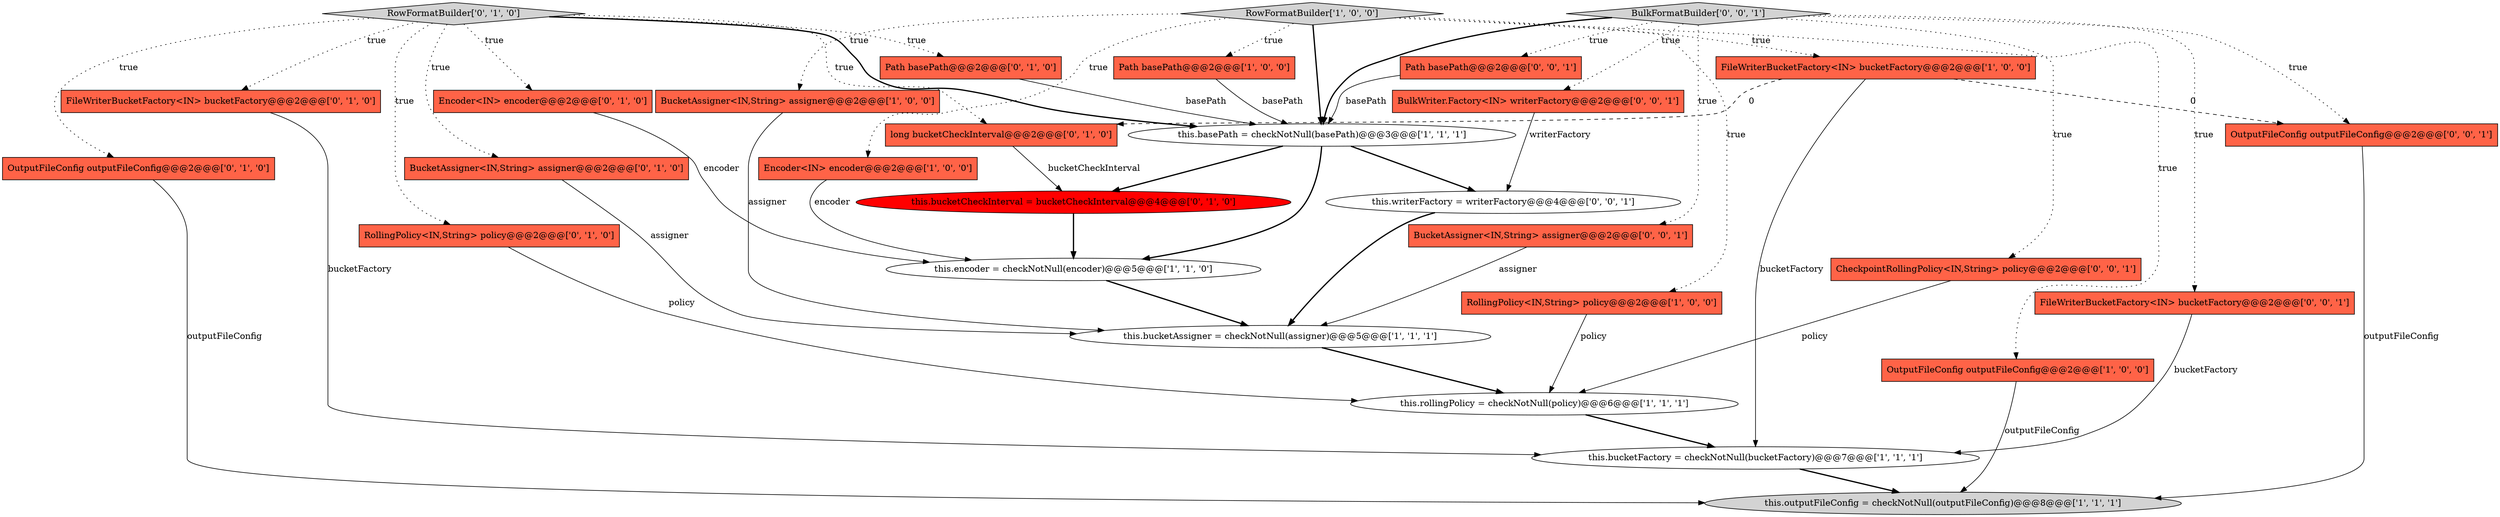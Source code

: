 digraph {
17 [style = filled, label = "FileWriterBucketFactory<IN> bucketFactory@@@2@@@['0', '1', '0']", fillcolor = tomato, shape = box image = "AAA0AAABBB2BBB"];
23 [style = filled, label = "BulkWriter.Factory<IN> writerFactory@@@2@@@['0', '0', '1']", fillcolor = tomato, shape = box image = "AAA0AAABBB3BBB"];
10 [style = filled, label = "BucketAssigner<IN,String> assigner@@@2@@@['1', '0', '0']", fillcolor = tomato, shape = box image = "AAA0AAABBB1BBB"];
0 [style = filled, label = "Encoder<IN> encoder@@@2@@@['1', '0', '0']", fillcolor = tomato, shape = box image = "AAA0AAABBB1BBB"];
27 [style = filled, label = "BucketAssigner<IN,String> assigner@@@2@@@['0', '0', '1']", fillcolor = tomato, shape = box image = "AAA0AAABBB3BBB"];
2 [style = filled, label = "this.bucketAssigner = checkNotNull(assigner)@@@5@@@['1', '1', '1']", fillcolor = white, shape = ellipse image = "AAA0AAABBB1BBB"];
26 [style = filled, label = "FileWriterBucketFactory<IN> bucketFactory@@@2@@@['0', '0', '1']", fillcolor = tomato, shape = box image = "AAA0AAABBB3BBB"];
14 [style = filled, label = "RowFormatBuilder['0', '1', '0']", fillcolor = lightgray, shape = diamond image = "AAA0AAABBB2BBB"];
29 [style = filled, label = "this.writerFactory = writerFactory@@@4@@@['0', '0', '1']", fillcolor = white, shape = ellipse image = "AAA0AAABBB3BBB"];
19 [style = filled, label = "RollingPolicy<IN,String> policy@@@2@@@['0', '1', '0']", fillcolor = tomato, shape = box image = "AAA0AAABBB2BBB"];
15 [style = filled, label = "OutputFileConfig outputFileConfig@@@2@@@['0', '1', '0']", fillcolor = tomato, shape = box image = "AAA0AAABBB2BBB"];
1 [style = filled, label = "OutputFileConfig outputFileConfig@@@2@@@['1', '0', '0']", fillcolor = tomato, shape = box image = "AAA0AAABBB1BBB"];
13 [style = filled, label = "Encoder<IN> encoder@@@2@@@['0', '1', '0']", fillcolor = tomato, shape = box image = "AAA0AAABBB2BBB"];
20 [style = filled, label = "this.bucketCheckInterval = bucketCheckInterval@@@4@@@['0', '1', '0']", fillcolor = red, shape = ellipse image = "AAA1AAABBB2BBB"];
4 [style = filled, label = "RollingPolicy<IN,String> policy@@@2@@@['1', '0', '0']", fillcolor = tomato, shape = box image = "AAA0AAABBB1BBB"];
11 [style = filled, label = "this.bucketFactory = checkNotNull(bucketFactory)@@@7@@@['1', '1', '1']", fillcolor = white, shape = ellipse image = "AAA0AAABBB1BBB"];
28 [style = filled, label = "OutputFileConfig outputFileConfig@@@2@@@['0', '0', '1']", fillcolor = tomato, shape = box image = "AAA0AAABBB3BBB"];
22 [style = filled, label = "Path basePath@@@2@@@['0', '0', '1']", fillcolor = tomato, shape = box image = "AAA0AAABBB3BBB"];
25 [style = filled, label = "CheckpointRollingPolicy<IN,String> policy@@@2@@@['0', '0', '1']", fillcolor = tomato, shape = box image = "AAA0AAABBB3BBB"];
12 [style = filled, label = "FileWriterBucketFactory<IN> bucketFactory@@@2@@@['1', '0', '0']", fillcolor = tomato, shape = box image = "AAA1AAABBB1BBB"];
5 [style = filled, label = "this.basePath = checkNotNull(basePath)@@@3@@@['1', '1', '1']", fillcolor = white, shape = ellipse image = "AAA0AAABBB1BBB"];
18 [style = filled, label = "Path basePath@@@2@@@['0', '1', '0']", fillcolor = tomato, shape = box image = "AAA0AAABBB2BBB"];
3 [style = filled, label = "this.outputFileConfig = checkNotNull(outputFileConfig)@@@8@@@['1', '1', '1']", fillcolor = lightgray, shape = ellipse image = "AAA0AAABBB1BBB"];
16 [style = filled, label = "BucketAssigner<IN,String> assigner@@@2@@@['0', '1', '0']", fillcolor = tomato, shape = box image = "AAA0AAABBB2BBB"];
7 [style = filled, label = "this.rollingPolicy = checkNotNull(policy)@@@6@@@['1', '1', '1']", fillcolor = white, shape = ellipse image = "AAA0AAABBB1BBB"];
8 [style = filled, label = "this.encoder = checkNotNull(encoder)@@@5@@@['1', '1', '0']", fillcolor = white, shape = ellipse image = "AAA0AAABBB1BBB"];
21 [style = filled, label = "long bucketCheckInterval@@@2@@@['0', '1', '0']", fillcolor = tomato, shape = box image = "AAA1AAABBB2BBB"];
6 [style = filled, label = "RowFormatBuilder['1', '0', '0']", fillcolor = lightgray, shape = diamond image = "AAA0AAABBB1BBB"];
24 [style = filled, label = "BulkFormatBuilder['0', '0', '1']", fillcolor = lightgray, shape = diamond image = "AAA0AAABBB3BBB"];
9 [style = filled, label = "Path basePath@@@2@@@['1', '0', '0']", fillcolor = tomato, shape = box image = "AAA0AAABBB1BBB"];
5->29 [style = bold, label=""];
5->8 [style = bold, label=""];
27->2 [style = solid, label="assigner"];
7->11 [style = bold, label=""];
14->19 [style = dotted, label="true"];
5->20 [style = bold, label=""];
24->25 [style = dotted, label="true"];
18->5 [style = solid, label="basePath"];
26->11 [style = solid, label="bucketFactory"];
4->7 [style = solid, label="policy"];
6->1 [style = dotted, label="true"];
23->29 [style = solid, label="writerFactory"];
21->20 [style = solid, label="bucketCheckInterval"];
24->27 [style = dotted, label="true"];
24->28 [style = dotted, label="true"];
12->21 [style = dashed, label="0"];
14->13 [style = dotted, label="true"];
24->5 [style = bold, label=""];
25->7 [style = solid, label="policy"];
6->10 [style = dotted, label="true"];
14->16 [style = dotted, label="true"];
14->17 [style = dotted, label="true"];
1->3 [style = solid, label="outputFileConfig"];
6->5 [style = bold, label=""];
14->15 [style = dotted, label="true"];
12->11 [style = solid, label="bucketFactory"];
20->8 [style = bold, label=""];
29->2 [style = bold, label=""];
14->21 [style = dotted, label="true"];
22->5 [style = solid, label="basePath"];
24->23 [style = dotted, label="true"];
6->4 [style = dotted, label="true"];
8->2 [style = bold, label=""];
6->9 [style = dotted, label="true"];
11->3 [style = bold, label=""];
24->26 [style = dotted, label="true"];
19->7 [style = solid, label="policy"];
24->22 [style = dotted, label="true"];
12->28 [style = dashed, label="0"];
10->2 [style = solid, label="assigner"];
0->8 [style = solid, label="encoder"];
13->8 [style = solid, label="encoder"];
15->3 [style = solid, label="outputFileConfig"];
6->12 [style = dotted, label="true"];
28->3 [style = solid, label="outputFileConfig"];
2->7 [style = bold, label=""];
6->0 [style = dotted, label="true"];
17->11 [style = solid, label="bucketFactory"];
14->18 [style = dotted, label="true"];
16->2 [style = solid, label="assigner"];
14->5 [style = bold, label=""];
9->5 [style = solid, label="basePath"];
}
